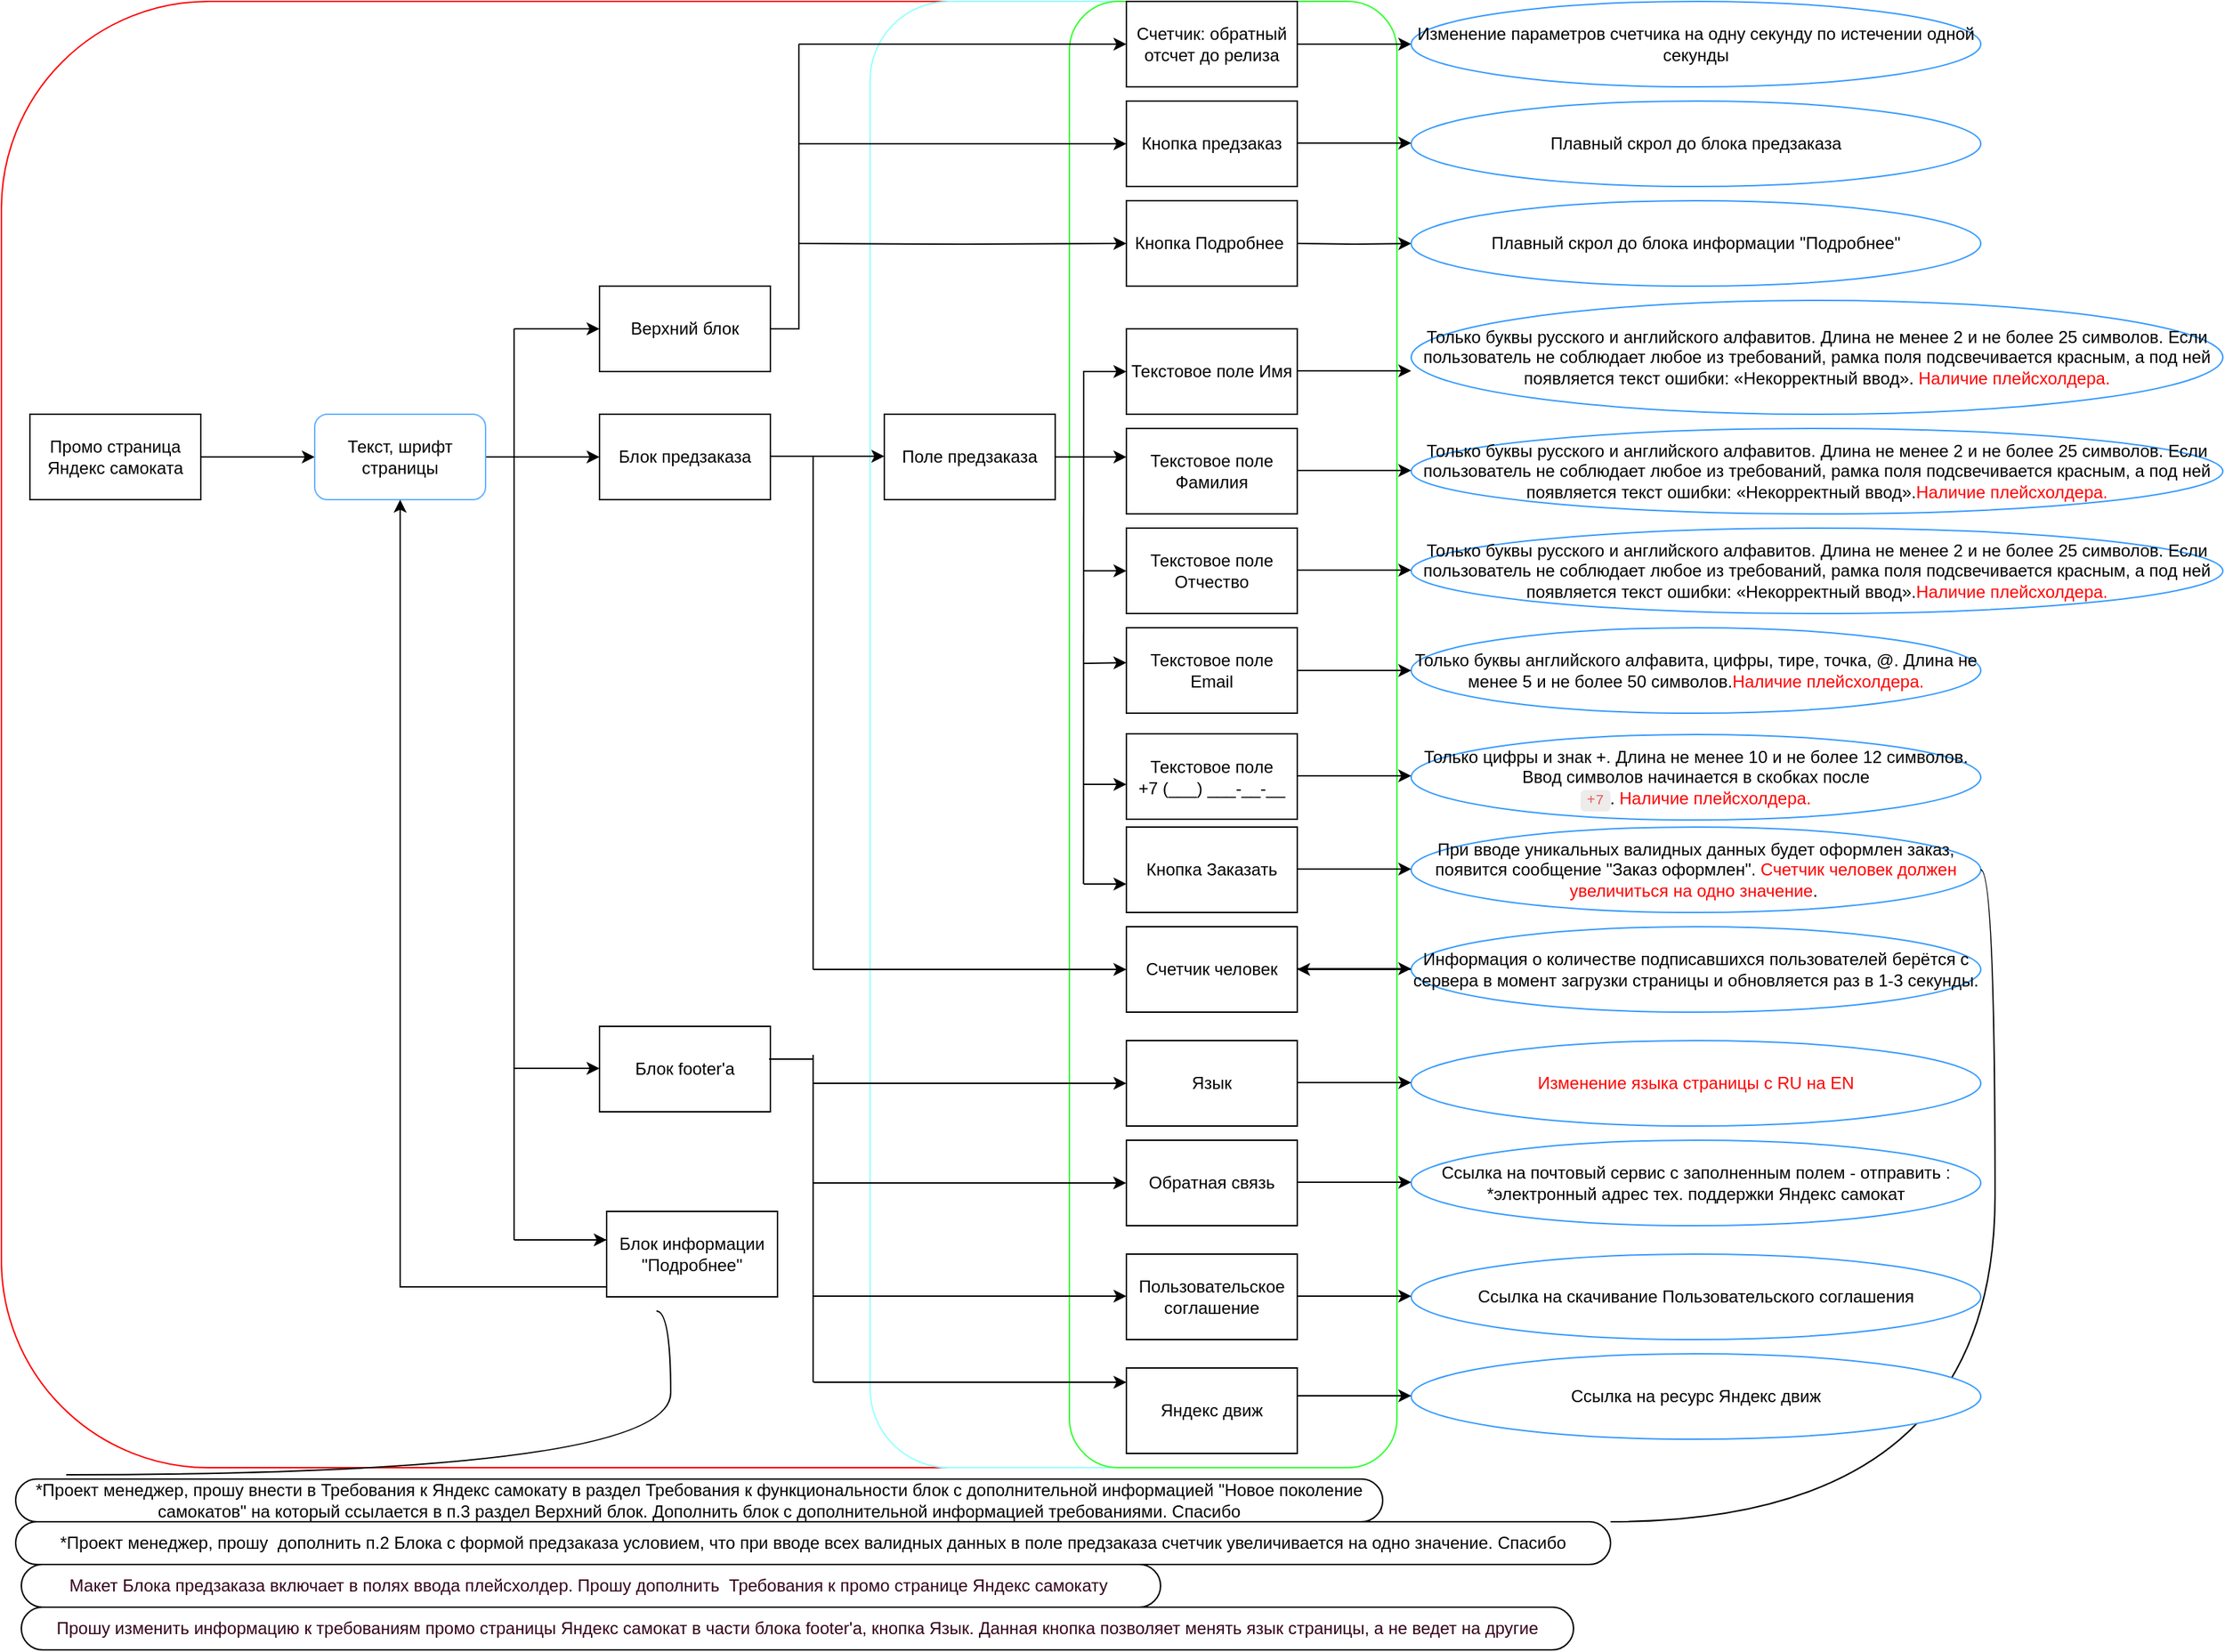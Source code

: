 <mxfile version="20.2.6" type="github">
  <diagram id="Qapn7uXp3IvCwmjQ7_Wd" name="Страница 1">
    <mxGraphModel dx="948" dy="510" grid="1" gridSize="10" guides="1" tooltips="1" connect="1" arrows="1" fold="1" page="1" pageScale="1" pageWidth="827" pageHeight="1169" math="0" shadow="0">
      <root>
        <mxCell id="0" />
        <mxCell id="1" parent="0" />
        <mxCell id="AT9QCA_H9HxwxS0uMx9N-52" value="" style="rounded=1;whiteSpace=wrap;html=1;strokeColor=#FF0000;" vertex="1" parent="1">
          <mxGeometry y="10" width="970" height="1030" as="geometry" />
        </mxCell>
        <mxCell id="AT9QCA_H9HxwxS0uMx9N-54" value="" style="rounded=1;whiteSpace=wrap;html=1;strokeColor=#99FFFF;" vertex="1" parent="1">
          <mxGeometry x="610" y="10" width="370" height="1030" as="geometry" />
        </mxCell>
        <mxCell id="AT9QCA_H9HxwxS0uMx9N-58" value="" style="rounded=1;whiteSpace=wrap;html=1;strokeColor=#33FF33;" vertex="1" parent="1">
          <mxGeometry x="750" y="10" width="230" height="1030" as="geometry" />
        </mxCell>
        <mxCell id="AT9QCA_H9HxwxS0uMx9N-3" value="" style="edgeStyle=orthogonalEdgeStyle;rounded=0;orthogonalLoop=1;jettySize=auto;html=1;" edge="1" parent="1" source="AT9QCA_H9HxwxS0uMx9N-1" target="AT9QCA_H9HxwxS0uMx9N-2">
          <mxGeometry relative="1" as="geometry" />
        </mxCell>
        <mxCell id="AT9QCA_H9HxwxS0uMx9N-1" value="Промо страница Яндекс самоката" style="rounded=0;whiteSpace=wrap;html=1;" vertex="1" parent="1">
          <mxGeometry x="20" y="300" width="120" height="60" as="geometry" />
        </mxCell>
        <mxCell id="AT9QCA_H9HxwxS0uMx9N-5" value="" style="edgeStyle=orthogonalEdgeStyle;rounded=0;orthogonalLoop=1;jettySize=auto;html=1;" edge="1" parent="1" source="AT9QCA_H9HxwxS0uMx9N-2" target="AT9QCA_H9HxwxS0uMx9N-4">
          <mxGeometry relative="1" as="geometry" />
        </mxCell>
        <mxCell id="AT9QCA_H9HxwxS0uMx9N-2" value="Текст, шрифт страницы" style="whiteSpace=wrap;html=1;rounded=1;strokeColor=#66B2FF;" vertex="1" parent="1">
          <mxGeometry x="220" y="300" width="120" height="60" as="geometry" />
        </mxCell>
        <mxCell id="AT9QCA_H9HxwxS0uMx9N-4" value="Блок предзаказа" style="whiteSpace=wrap;html=1;rounded=0;" vertex="1" parent="1">
          <mxGeometry x="420" y="300" width="120" height="60" as="geometry" />
        </mxCell>
        <mxCell id="AT9QCA_H9HxwxS0uMx9N-10" value="" style="endArrow=none;html=1;rounded=0;" edge="1" parent="1">
          <mxGeometry width="50" height="50" relative="1" as="geometry">
            <mxPoint x="360" y="330" as="sourcePoint" />
            <mxPoint x="360" y="240" as="targetPoint" />
          </mxGeometry>
        </mxCell>
        <mxCell id="AT9QCA_H9HxwxS0uMx9N-11" value="" style="endArrow=classic;html=1;rounded=0;" edge="1" parent="1" target="AT9QCA_H9HxwxS0uMx9N-12">
          <mxGeometry width="50" height="50" relative="1" as="geometry">
            <mxPoint x="360" y="240" as="sourcePoint" />
            <mxPoint x="420" y="240" as="targetPoint" />
          </mxGeometry>
        </mxCell>
        <mxCell id="AT9QCA_H9HxwxS0uMx9N-17" value="" style="edgeStyle=orthogonalEdgeStyle;rounded=0;orthogonalLoop=1;jettySize=auto;html=1;" edge="1" parent="1" source="AT9QCA_H9HxwxS0uMx9N-12" target="AT9QCA_H9HxwxS0uMx9N-16">
          <mxGeometry relative="1" as="geometry">
            <Array as="points">
              <mxPoint x="560" y="240" />
              <mxPoint x="560" y="110" />
            </Array>
          </mxGeometry>
        </mxCell>
        <mxCell id="AT9QCA_H9HxwxS0uMx9N-12" value="Верхний блок" style="rounded=0;whiteSpace=wrap;html=1;" vertex="1" parent="1">
          <mxGeometry x="420" y="210" width="120" height="60" as="geometry" />
        </mxCell>
        <mxCell id="AT9QCA_H9HxwxS0uMx9N-13" value="" style="endArrow=none;html=1;rounded=0;" edge="1" parent="1">
          <mxGeometry width="50" height="50" relative="1" as="geometry">
            <mxPoint x="360" y="880" as="sourcePoint" />
            <mxPoint x="360" y="320" as="targetPoint" />
          </mxGeometry>
        </mxCell>
        <mxCell id="AT9QCA_H9HxwxS0uMx9N-14" value="Блок footer&#39;a" style="rounded=0;whiteSpace=wrap;html=1;" vertex="1" parent="1">
          <mxGeometry x="420" y="730" width="120" height="60" as="geometry" />
        </mxCell>
        <mxCell id="AT9QCA_H9HxwxS0uMx9N-15" value="" style="endArrow=classic;html=1;rounded=0;" edge="1" parent="1">
          <mxGeometry width="50" height="50" relative="1" as="geometry">
            <mxPoint x="360" y="759.5" as="sourcePoint" />
            <mxPoint x="420" y="759.5" as="targetPoint" />
          </mxGeometry>
        </mxCell>
        <mxCell id="AT9QCA_H9HxwxS0uMx9N-16" value="Кнопка предзаказ" style="whiteSpace=wrap;html=1;rounded=0;" vertex="1" parent="1">
          <mxGeometry x="790" y="80" width="120" height="60" as="geometry" />
        </mxCell>
        <mxCell id="AT9QCA_H9HxwxS0uMx9N-84" value="" style="edgeStyle=orthogonalEdgeStyle;rounded=0;orthogonalLoop=1;jettySize=auto;html=1;" edge="1" parent="1" source="AT9QCA_H9HxwxS0uMx9N-19" target="AT9QCA_H9HxwxS0uMx9N-83">
          <mxGeometry relative="1" as="geometry" />
        </mxCell>
        <mxCell id="AT9QCA_H9HxwxS0uMx9N-19" value="Счетчик: обратный отсчет до релиза" style="whiteSpace=wrap;html=1;rounded=0;" vertex="1" parent="1">
          <mxGeometry x="790" y="10" width="120" height="60" as="geometry" />
        </mxCell>
        <mxCell id="AT9QCA_H9HxwxS0uMx9N-20" value="" style="endArrow=none;html=1;rounded=0;" edge="1" parent="1">
          <mxGeometry width="50" height="50" relative="1" as="geometry">
            <mxPoint x="560" y="110" as="sourcePoint" />
            <mxPoint x="560" y="40" as="targetPoint" />
          </mxGeometry>
        </mxCell>
        <mxCell id="AT9QCA_H9HxwxS0uMx9N-21" value="" style="edgeStyle=orthogonalEdgeStyle;rounded=0;orthogonalLoop=1;jettySize=auto;html=1;" edge="1" parent="1" target="AT9QCA_H9HxwxS0uMx9N-22">
          <mxGeometry relative="1" as="geometry">
            <mxPoint x="560" y="180" as="sourcePoint" />
          </mxGeometry>
        </mxCell>
        <mxCell id="AT9QCA_H9HxwxS0uMx9N-22" value="Кнопка Подробнее&amp;nbsp;" style="whiteSpace=wrap;html=1;rounded=0;" vertex="1" parent="1">
          <mxGeometry x="790" y="150" width="120" height="60" as="geometry" />
        </mxCell>
        <mxCell id="AT9QCA_H9HxwxS0uMx9N-45" style="edgeStyle=orthogonalEdgeStyle;rounded=0;orthogonalLoop=1;jettySize=auto;html=1;entryX=0.5;entryY=1;entryDx=0;entryDy=0;exitX=0.008;exitY=0.883;exitDx=0;exitDy=0;exitPerimeter=0;" edge="1" parent="1" source="AT9QCA_H9HxwxS0uMx9N-23" target="AT9QCA_H9HxwxS0uMx9N-2">
          <mxGeometry relative="1" as="geometry" />
        </mxCell>
        <mxCell id="AT9QCA_H9HxwxS0uMx9N-23" value="Блок информации &quot;Подробнее&quot;" style="rounded=0;whiteSpace=wrap;html=1;" vertex="1" parent="1">
          <mxGeometry x="425" y="860" width="120" height="60" as="geometry" />
        </mxCell>
        <mxCell id="AT9QCA_H9HxwxS0uMx9N-24" value="" style="endArrow=classic;html=1;rounded=0;" edge="1" parent="1">
          <mxGeometry width="50" height="50" relative="1" as="geometry">
            <mxPoint x="425" y="880" as="sourcePoint" />
            <mxPoint x="425" y="880" as="targetPoint" />
            <Array as="points">
              <mxPoint x="360" y="880" />
            </Array>
          </mxGeometry>
        </mxCell>
        <mxCell id="AT9QCA_H9HxwxS0uMx9N-27" value="" style="endArrow=none;html=1;rounded=0;" edge="1" parent="1">
          <mxGeometry width="50" height="50" relative="1" as="geometry">
            <mxPoint x="560" y="110" as="sourcePoint" />
            <mxPoint x="560" y="40" as="targetPoint" />
          </mxGeometry>
        </mxCell>
        <mxCell id="AT9QCA_H9HxwxS0uMx9N-29" value="" style="edgeStyle=orthogonalEdgeStyle;rounded=0;orthogonalLoop=1;jettySize=auto;html=1;" edge="1" parent="1">
          <mxGeometry relative="1" as="geometry">
            <mxPoint x="540" y="329.5" as="sourcePoint" />
            <mxPoint x="620" y="329.5" as="targetPoint" />
            <Array as="points">
              <mxPoint x="540" y="329.5" />
            </Array>
          </mxGeometry>
        </mxCell>
        <mxCell id="AT9QCA_H9HxwxS0uMx9N-32" value="Счетчик человек" style="rounded=0;whiteSpace=wrap;html=1;" vertex="1" parent="1">
          <mxGeometry x="790" y="660" width="120" height="60" as="geometry" />
        </mxCell>
        <mxCell id="AT9QCA_H9HxwxS0uMx9N-37" value="" style="edgeStyle=orthogonalEdgeStyle;rounded=0;orthogonalLoop=1;jettySize=auto;html=1;" edge="1" parent="1" source="AT9QCA_H9HxwxS0uMx9N-33" target="AT9QCA_H9HxwxS0uMx9N-34">
          <mxGeometry relative="1" as="geometry">
            <Array as="points">
              <mxPoint x="760" y="330" />
              <mxPoint x="760" y="270" />
            </Array>
          </mxGeometry>
        </mxCell>
        <mxCell id="AT9QCA_H9HxwxS0uMx9N-33" value="Поле предзаказа" style="rounded=0;whiteSpace=wrap;html=1;" vertex="1" parent="1">
          <mxGeometry x="620" y="300" width="120" height="60" as="geometry" />
        </mxCell>
        <mxCell id="AT9QCA_H9HxwxS0uMx9N-34" value="Текстовое поле Имя" style="whiteSpace=wrap;html=1;rounded=0;" vertex="1" parent="1">
          <mxGeometry x="790" y="240" width="120" height="60" as="geometry" />
        </mxCell>
        <mxCell id="AT9QCA_H9HxwxS0uMx9N-41" value="Текстовое поле Фамилия" style="whiteSpace=wrap;html=1;rounded=0;" vertex="1" parent="1">
          <mxGeometry x="790" y="310" width="120" height="60" as="geometry" />
        </mxCell>
        <mxCell id="AT9QCA_H9HxwxS0uMx9N-42" value="Текстовое поле &lt;br&gt;+7 (___) ___-__-__" style="whiteSpace=wrap;html=1;rounded=0;" vertex="1" parent="1">
          <mxGeometry x="790" y="524.5" width="120" height="60" as="geometry" />
        </mxCell>
        <mxCell id="AT9QCA_H9HxwxS0uMx9N-43" value="Текстовое поле Отчество" style="whiteSpace=wrap;html=1;rounded=0;" vertex="1" parent="1">
          <mxGeometry x="790" y="380" width="120" height="60" as="geometry" />
        </mxCell>
        <mxCell id="AT9QCA_H9HxwxS0uMx9N-44" value="Текстовое поле Email" style="whiteSpace=wrap;html=1;rounded=0;" vertex="1" parent="1">
          <mxGeometry x="790" y="450" width="120" height="60" as="geometry" />
        </mxCell>
        <mxCell id="AT9QCA_H9HxwxS0uMx9N-46" value="" style="endArrow=classic;html=1;rounded=0;" edge="1" parent="1">
          <mxGeometry width="50" height="50" relative="1" as="geometry">
            <mxPoint x="760" y="330" as="sourcePoint" />
            <mxPoint x="790" y="330" as="targetPoint" />
          </mxGeometry>
        </mxCell>
        <mxCell id="AT9QCA_H9HxwxS0uMx9N-47" value="" style="endArrow=none;html=1;rounded=0;exitX=0.043;exitY=0.602;exitDx=0;exitDy=0;exitPerimeter=0;" edge="1" parent="1" source="AT9QCA_H9HxwxS0uMx9N-58">
          <mxGeometry width="50" height="50" relative="1" as="geometry">
            <mxPoint x="760" y="560" as="sourcePoint" />
            <mxPoint x="760" y="330" as="targetPoint" />
          </mxGeometry>
        </mxCell>
        <mxCell id="AT9QCA_H9HxwxS0uMx9N-48" value="" style="endArrow=classic;html=1;rounded=0;" edge="1" parent="1">
          <mxGeometry width="50" height="50" relative="1" as="geometry">
            <mxPoint x="760" y="410" as="sourcePoint" />
            <mxPoint x="790" y="410" as="targetPoint" />
          </mxGeometry>
        </mxCell>
        <mxCell id="AT9QCA_H9HxwxS0uMx9N-49" value="" style="endArrow=classic;html=1;rounded=0;" edge="1" parent="1">
          <mxGeometry width="50" height="50" relative="1" as="geometry">
            <mxPoint x="760" y="475" as="sourcePoint" />
            <mxPoint x="790" y="474.5" as="targetPoint" />
          </mxGeometry>
        </mxCell>
        <mxCell id="AT9QCA_H9HxwxS0uMx9N-51" value="" style="endArrow=classic;html=1;rounded=0;" edge="1" parent="1">
          <mxGeometry width="50" height="50" relative="1" as="geometry">
            <mxPoint x="760" y="560" as="sourcePoint" />
            <mxPoint x="790" y="560" as="targetPoint" />
          </mxGeometry>
        </mxCell>
        <mxCell id="AT9QCA_H9HxwxS0uMx9N-61" value="" style="endArrow=classic;html=1;rounded=0;" edge="1" parent="1" target="AT9QCA_H9HxwxS0uMx9N-19">
          <mxGeometry width="50" height="50" relative="1" as="geometry">
            <mxPoint x="560" y="40" as="sourcePoint" />
            <mxPoint x="610" y="-10" as="targetPoint" />
          </mxGeometry>
        </mxCell>
        <mxCell id="AT9QCA_H9HxwxS0uMx9N-62" value="" style="endArrow=classic;html=1;rounded=0;entryX=0;entryY=0.5;entryDx=0;entryDy=0;" edge="1" parent="1" target="AT9QCA_H9HxwxS0uMx9N-32">
          <mxGeometry width="50" height="50" relative="1" as="geometry">
            <mxPoint x="570" y="690" as="sourcePoint" />
            <mxPoint x="790" y="620" as="targetPoint" />
          </mxGeometry>
        </mxCell>
        <mxCell id="AT9QCA_H9HxwxS0uMx9N-64" value="Яндекс движ" style="rounded=0;whiteSpace=wrap;html=1;" vertex="1" parent="1">
          <mxGeometry x="790" y="970" width="120" height="60" as="geometry" />
        </mxCell>
        <mxCell id="AT9QCA_H9HxwxS0uMx9N-65" value="Пользовательское соглашение" style="rounded=0;whiteSpace=wrap;html=1;" vertex="1" parent="1">
          <mxGeometry x="790" y="890" width="120" height="60" as="geometry" />
        </mxCell>
        <mxCell id="AT9QCA_H9HxwxS0uMx9N-66" value="Обратная связь" style="rounded=0;whiteSpace=wrap;html=1;" vertex="1" parent="1">
          <mxGeometry x="790" y="810" width="120" height="60" as="geometry" />
        </mxCell>
        <mxCell id="AT9QCA_H9HxwxS0uMx9N-67" value="Язык" style="rounded=0;whiteSpace=wrap;html=1;" vertex="1" parent="1">
          <mxGeometry x="790" y="740" width="120" height="60" as="geometry" />
        </mxCell>
        <mxCell id="AT9QCA_H9HxwxS0uMx9N-69" value="" style="endArrow=none;html=1;rounded=0;" edge="1" parent="1">
          <mxGeometry width="50" height="50" relative="1" as="geometry">
            <mxPoint x="570" y="690" as="sourcePoint" />
            <mxPoint x="570" y="330" as="targetPoint" />
          </mxGeometry>
        </mxCell>
        <mxCell id="AT9QCA_H9HxwxS0uMx9N-72" value="" style="endArrow=classic;html=1;rounded=0;exitX=0.588;exitY=0.7;exitDx=0;exitDy=0;exitPerimeter=0;" edge="1" parent="1">
          <mxGeometry width="50" height="50" relative="1" as="geometry">
            <mxPoint x="570.18" y="840" as="sourcePoint" />
            <mxPoint x="789.82" y="840" as="targetPoint" />
          </mxGeometry>
        </mxCell>
        <mxCell id="AT9QCA_H9HxwxS0uMx9N-73" value="" style="endArrow=classic;html=1;rounded=0;exitX=0.588;exitY=0.7;exitDx=0;exitDy=0;exitPerimeter=0;" edge="1" parent="1">
          <mxGeometry width="50" height="50" relative="1" as="geometry">
            <mxPoint x="570.36" y="919.5" as="sourcePoint" />
            <mxPoint x="790" y="919.5" as="targetPoint" />
          </mxGeometry>
        </mxCell>
        <mxCell id="AT9QCA_H9HxwxS0uMx9N-74" value="" style="endArrow=classic;html=1;rounded=0;exitX=0.588;exitY=0.7;exitDx=0;exitDy=0;exitPerimeter=0;" edge="1" parent="1">
          <mxGeometry width="50" height="50" relative="1" as="geometry">
            <mxPoint x="570.36" y="980" as="sourcePoint" />
            <mxPoint x="790" y="980" as="targetPoint" />
          </mxGeometry>
        </mxCell>
        <mxCell id="AT9QCA_H9HxwxS0uMx9N-76" value="" style="endArrow=none;html=1;rounded=0;" edge="1" parent="1">
          <mxGeometry width="50" height="50" relative="1" as="geometry">
            <mxPoint x="570" y="980" as="sourcePoint" />
            <mxPoint x="570" y="750" as="targetPoint" />
          </mxGeometry>
        </mxCell>
        <mxCell id="AT9QCA_H9HxwxS0uMx9N-77" value="" style="endArrow=none;html=1;rounded=0;exitX=0.992;exitY=0.383;exitDx=0;exitDy=0;exitPerimeter=0;" edge="1" parent="1" source="AT9QCA_H9HxwxS0uMx9N-14">
          <mxGeometry width="50" height="50" relative="1" as="geometry">
            <mxPoint x="520" y="800" as="sourcePoint" />
            <mxPoint x="570" y="753" as="targetPoint" />
          </mxGeometry>
        </mxCell>
        <mxCell id="AT9QCA_H9HxwxS0uMx9N-80" value="*Проект менеджер, прошу внести в Требования к Яндекс самокату в раздел Требования к функциональности блок с дополнительной информацией &quot;Новое поколение самокатов&quot; на который ссылается в п.3 раздел Верхний блок. Дополнить блок с дополнительной информацией требованиями. Спасибо" style="whiteSpace=wrap;html=1;rounded=1;arcSize=50;align=center;verticalAlign=middle;strokeWidth=1;autosize=1;spacing=4;treeFolding=1;treeMoving=1;newEdgeStyle={&quot;edgeStyle&quot;:&quot;entityRelationEdgeStyle&quot;,&quot;startArrow&quot;:&quot;none&quot;,&quot;endArrow&quot;:&quot;none&quot;,&quot;segment&quot;:10,&quot;curved&quot;:1};" vertex="1" parent="1">
          <mxGeometry x="10" y="1048" width="960" height="30" as="geometry" />
        </mxCell>
        <mxCell id="AT9QCA_H9HxwxS0uMx9N-81" value="" style="edgeStyle=entityRelationEdgeStyle;startArrow=none;endArrow=none;segment=10;curved=1;rounded=0;entryX=0.037;entryY=-0.1;entryDx=0;entryDy=0;entryPerimeter=0;" edge="1" target="AT9QCA_H9HxwxS0uMx9N-80" parent="1">
          <mxGeometry relative="1" as="geometry">
            <mxPoint x="460" y="930" as="sourcePoint" />
          </mxGeometry>
        </mxCell>
        <mxCell id="AT9QCA_H9HxwxS0uMx9N-83" value="Изменение параметров счетчика на одну секунду по истечении одной секунды" style="ellipse;whiteSpace=wrap;html=1;rounded=0;strokeColor=#3399FF;" vertex="1" parent="1">
          <mxGeometry x="990" y="10" width="400" height="60" as="geometry" />
        </mxCell>
        <mxCell id="AT9QCA_H9HxwxS0uMx9N-86" value="Плавный скрол до блока предзаказа" style="ellipse;whiteSpace=wrap;html=1;rounded=0;strokeColor=#3399FF;" vertex="1" parent="1">
          <mxGeometry x="990" y="80" width="400" height="60" as="geometry" />
        </mxCell>
        <mxCell id="AT9QCA_H9HxwxS0uMx9N-87" value="" style="edgeStyle=orthogonalEdgeStyle;rounded=0;orthogonalLoop=1;jettySize=auto;html=1;" edge="1" parent="1" target="AT9QCA_H9HxwxS0uMx9N-88">
          <mxGeometry relative="1" as="geometry">
            <mxPoint x="910" y="180" as="sourcePoint" />
          </mxGeometry>
        </mxCell>
        <mxCell id="AT9QCA_H9HxwxS0uMx9N-88" value="Плавный скрол до блока информации &quot;Подробнее&quot;" style="ellipse;whiteSpace=wrap;html=1;rounded=0;strokeColor=#3399FF;" vertex="1" parent="1">
          <mxGeometry x="990" y="150" width="400" height="60" as="geometry" />
        </mxCell>
        <mxCell id="AT9QCA_H9HxwxS0uMx9N-89" value="Только буквы русского и английского алфавитов. Длина не менее 2 и не более 25 символов. Если пользователь не соблюдает любое из требований, рамка поля подсвечивается красным, а под ней появляется текст ошибки: «Некорректный ввод». &lt;font color=&quot;#ff0000&quot;&gt;Наличие&amp;nbsp;плейсхолдера.&lt;/font&gt;" style="ellipse;whiteSpace=wrap;html=1;rounded=0;strokeColor=#3399FF;" vertex="1" parent="1">
          <mxGeometry x="990" y="220" width="570" height="80" as="geometry" />
        </mxCell>
        <mxCell id="AT9QCA_H9HxwxS0uMx9N-90" value="Только буквы русского и английского алфавитов. Длина не менее 2 и не более 25 символов. Если пользователь не соблюдает любое из требований, рамка поля подсвечивается красным, а под ней появляется текст ошибки: «Некорректный ввод».&lt;span style=&quot;color: rgb(255, 0, 0);&quot;&gt;Наличие&amp;nbsp;плейсхолдера.&lt;/span&gt;" style="ellipse;whiteSpace=wrap;html=1;rounded=0;strokeColor=#3399FF;" vertex="1" parent="1">
          <mxGeometry x="990" y="310" width="570" height="60" as="geometry" />
        </mxCell>
        <mxCell id="AT9QCA_H9HxwxS0uMx9N-91" value="Только буквы русского и английского алфавитов. Длина не менее 2 и не более 25 символов. Если пользователь не соблюдает любое из требований, рамка поля подсвечивается красным, а под ней появляется текст ошибки: «Некорректный ввод».&lt;span style=&quot;color: rgb(255, 0, 0);&quot;&gt;Наличие&amp;nbsp;плейсхолдера.&lt;/span&gt;" style="ellipse;whiteSpace=wrap;html=1;rounded=0;strokeColor=#3399FF;" vertex="1" parent="1">
          <mxGeometry x="990" y="380" width="570" height="60" as="geometry" />
        </mxCell>
        <mxCell id="AT9QCA_H9HxwxS0uMx9N-92" value="Только буквы английского алфавита, цифры, тире, точка, @. Длина не менее 5 и не более 50 символов.&lt;span style=&quot;color: rgb(255, 0, 0);&quot;&gt;Наличие&amp;nbsp;плейсхолдера.&lt;/span&gt;" style="ellipse;whiteSpace=wrap;html=1;rounded=0;strokeColor=#3399FF;" vertex="1" parent="1">
          <mxGeometry x="990" y="450" width="400" height="60" as="geometry" />
        </mxCell>
        <mxCell id="AT9QCA_H9HxwxS0uMx9N-93" value="Только цифры и знак +. Длина не менее 10 и не более 12 символов. Ввод символов начинается в скобках после &lt;span data-reactroot=&quot;&quot; class=&quot;notion-enable-hover&quot; spellcheck=&quot;false&quot; data-token-index=&quot;1&quot; style=&quot;font-family:&amp;quot;SFMono-Regular&amp;quot;, Menlo, Consolas, &amp;quot;PT Mono&amp;quot;, &amp;quot;Liberation Mono&amp;quot;, Courier, monospace;line-height:normal;background:rgba(135,131,120,0.15);color:#EB5757;border-radius:3px;font-size:85%;padding:0.2em 0.4em&quot;&gt;+7&lt;/span&gt;.&amp;nbsp;&lt;span style=&quot;color: rgb(255, 0, 0);&quot;&gt;Наличие&amp;nbsp;плейсхолдера.&lt;/span&gt;" style="ellipse;whiteSpace=wrap;html=1;rounded=0;strokeColor=#3399FF;" vertex="1" parent="1">
          <mxGeometry x="990" y="525" width="400" height="60" as="geometry" />
        </mxCell>
        <mxCell id="AT9QCA_H9HxwxS0uMx9N-94" value="" style="edgeStyle=orthogonalEdgeStyle;rounded=0;orthogonalLoop=1;jettySize=auto;html=1;" edge="1" parent="1">
          <mxGeometry relative="1" as="geometry">
            <mxPoint x="910" y="269.5" as="sourcePoint" />
            <mxPoint x="990" y="269.5" as="targetPoint" />
          </mxGeometry>
        </mxCell>
        <mxCell id="AT9QCA_H9HxwxS0uMx9N-95" value="" style="endArrow=classic;html=1;rounded=0;entryX=0;entryY=0.5;entryDx=0;entryDy=0;" edge="1" parent="1" target="AT9QCA_H9HxwxS0uMx9N-67">
          <mxGeometry width="50" height="50" relative="1" as="geometry">
            <mxPoint x="570" y="770" as="sourcePoint" />
            <mxPoint x="790" y="770" as="targetPoint" />
          </mxGeometry>
        </mxCell>
        <mxCell id="AT9QCA_H9HxwxS0uMx9N-96" value="Кнопка Заказать" style="whiteSpace=wrap;html=1;rounded=0;" vertex="1" parent="1">
          <mxGeometry x="790" y="590" width="120" height="60" as="geometry" />
        </mxCell>
        <mxCell id="AT9QCA_H9HxwxS0uMx9N-99" value="" style="endArrow=classic;html=1;rounded=0;" edge="1" parent="1">
          <mxGeometry width="50" height="50" relative="1" as="geometry">
            <mxPoint x="760" y="630" as="sourcePoint" />
            <mxPoint x="790" y="630" as="targetPoint" />
          </mxGeometry>
        </mxCell>
        <mxCell id="AT9QCA_H9HxwxS0uMx9N-100" value="" style="edgeStyle=orthogonalEdgeStyle;rounded=0;orthogonalLoop=1;jettySize=auto;html=1;" edge="1" parent="1">
          <mxGeometry relative="1" as="geometry">
            <mxPoint x="910" y="339.5" as="sourcePoint" />
            <mxPoint x="990" y="339.5" as="targetPoint" />
          </mxGeometry>
        </mxCell>
        <mxCell id="AT9QCA_H9HxwxS0uMx9N-101" value="" style="edgeStyle=orthogonalEdgeStyle;rounded=0;orthogonalLoop=1;jettySize=auto;html=1;" edge="1" parent="1">
          <mxGeometry relative="1" as="geometry">
            <mxPoint x="910" y="409.5" as="sourcePoint" />
            <mxPoint x="990" y="409.5" as="targetPoint" />
          </mxGeometry>
        </mxCell>
        <mxCell id="AT9QCA_H9HxwxS0uMx9N-102" value="" style="edgeStyle=orthogonalEdgeStyle;rounded=0;orthogonalLoop=1;jettySize=auto;html=1;" edge="1" parent="1">
          <mxGeometry relative="1" as="geometry">
            <mxPoint x="910" y="480" as="sourcePoint" />
            <mxPoint x="990" y="480" as="targetPoint" />
          </mxGeometry>
        </mxCell>
        <mxCell id="AT9QCA_H9HxwxS0uMx9N-103" value="При вводе уникальных валидных данных будет оформлен заказ, появится сообщение &quot;Заказ оформлен&quot;. &lt;font color=&quot;#ff0000&quot;&gt;Счетчик человек должен увеличиться на одно значение&lt;/font&gt;.&amp;nbsp;" style="ellipse;whiteSpace=wrap;html=1;rounded=0;strokeColor=#3399FF;" vertex="1" parent="1">
          <mxGeometry x="990" y="590" width="400" height="60" as="geometry" />
        </mxCell>
        <mxCell id="AT9QCA_H9HxwxS0uMx9N-104" value="" style="edgeStyle=orthogonalEdgeStyle;rounded=0;orthogonalLoop=1;jettySize=auto;html=1;" edge="1" parent="1">
          <mxGeometry relative="1" as="geometry">
            <mxPoint x="910" y="619.5" as="sourcePoint" />
            <mxPoint x="990" y="619.5" as="targetPoint" />
          </mxGeometry>
        </mxCell>
        <mxCell id="AT9QCA_H9HxwxS0uMx9N-105" value="" style="edgeStyle=orthogonalEdgeStyle;rounded=0;orthogonalLoop=1;jettySize=auto;html=1;" edge="1" parent="1">
          <mxGeometry relative="1" as="geometry">
            <mxPoint x="910" y="554" as="sourcePoint" />
            <mxPoint x="990" y="554" as="targetPoint" />
          </mxGeometry>
        </mxCell>
        <mxCell id="AT9QCA_H9HxwxS0uMx9N-106" value="" style="edgeStyle=orthogonalEdgeStyle;rounded=0;orthogonalLoop=1;jettySize=auto;html=1;" edge="1" parent="1">
          <mxGeometry relative="1" as="geometry">
            <mxPoint x="910" y="109.5" as="sourcePoint" />
            <mxPoint x="990" y="109.5" as="targetPoint" />
          </mxGeometry>
        </mxCell>
        <mxCell id="AT9QCA_H9HxwxS0uMx9N-122" value="" style="edgeStyle=orthogonalEdgeStyle;rounded=0;orthogonalLoop=1;jettySize=auto;html=1;fontColor=#33001A;" edge="1" parent="1" source="AT9QCA_H9HxwxS0uMx9N-110">
          <mxGeometry relative="1" as="geometry">
            <mxPoint x="910" y="690" as="targetPoint" />
          </mxGeometry>
        </mxCell>
        <mxCell id="AT9QCA_H9HxwxS0uMx9N-110" value="Информация о количестве подписавшихся пользователей берётся с сервера в момент загрузки страницы и обновляется раз в 1-3 секунды." style="ellipse;whiteSpace=wrap;html=1;rounded=0;strokeColor=#3399FF;" vertex="1" parent="1">
          <mxGeometry x="990" y="660" width="400" height="60" as="geometry" />
        </mxCell>
        <mxCell id="AT9QCA_H9HxwxS0uMx9N-111" value="" style="edgeStyle=orthogonalEdgeStyle;rounded=0;orthogonalLoop=1;jettySize=auto;html=1;" edge="1" parent="1">
          <mxGeometry relative="1" as="geometry">
            <mxPoint x="910" y="689.5" as="sourcePoint" />
            <mxPoint x="990" y="689.5" as="targetPoint" />
          </mxGeometry>
        </mxCell>
        <mxCell id="AT9QCA_H9HxwxS0uMx9N-112" value="&lt;font color=&quot;#000000&quot;&gt;*Проект менеджер, прошу&amp;nbsp; дополнить п.2 Блока с формой предзаказа условием, что при вводе всех валидных данных в поле предзаказа счетчик увеличивается на одно значение. Спасибо&lt;/font&gt;" style="whiteSpace=wrap;html=1;rounded=1;arcSize=50;align=center;verticalAlign=middle;strokeWidth=1;autosize=1;spacing=4;treeFolding=1;treeMoving=1;newEdgeStyle={&quot;edgeStyle&quot;:&quot;entityRelationEdgeStyle&quot;,&quot;startArrow&quot;:&quot;none&quot;,&quot;endArrow&quot;:&quot;none&quot;,&quot;segment&quot;:10,&quot;curved&quot;:1};fontColor=#FF0000;" vertex="1" parent="1">
          <mxGeometry x="10" y="1078" width="1120" height="30" as="geometry" />
        </mxCell>
        <mxCell id="AT9QCA_H9HxwxS0uMx9N-113" value="" style="edgeStyle=entityRelationEdgeStyle;startArrow=none;endArrow=none;segment=10;curved=1;rounded=0;fontColor=#FF0000;entryX=1;entryY=0;entryDx=0;entryDy=0;" edge="1" target="AT9QCA_H9HxwxS0uMx9N-112" parent="1" source="AT9QCA_H9HxwxS0uMx9N-103">
          <mxGeometry relative="1" as="geometry">
            <mxPoint x="1050" y="1060" as="sourcePoint" />
            <mxPoint x="1110" y="1080" as="targetPoint" />
          </mxGeometry>
        </mxCell>
        <mxCell id="AT9QCA_H9HxwxS0uMx9N-119" value="&lt;font color=&quot;#33001a&quot;&gt;Макет Блока предзаказа включает в полях ввода плейсхолдер. Прошу дополнить&amp;nbsp; Требования к промо странице Яндекс самокату&amp;nbsp;&lt;/font&gt;" style="whiteSpace=wrap;html=1;rounded=1;arcSize=50;align=center;verticalAlign=middle;strokeWidth=1;autosize=1;spacing=4;treeFolding=1;treeMoving=1;newEdgeStyle={&quot;edgeStyle&quot;:&quot;entityRelationEdgeStyle&quot;,&quot;startArrow&quot;:&quot;none&quot;,&quot;endArrow&quot;:&quot;none&quot;,&quot;segment&quot;:10,&quot;curved&quot;:1};fontColor=#FF0000;" vertex="1" parent="1">
          <mxGeometry x="14" y="1108" width="800" height="30" as="geometry" />
        </mxCell>
        <mxCell id="AT9QCA_H9HxwxS0uMx9N-123" value="&lt;font color=&quot;#ff0000&quot;&gt;Изменение языка страницы с RU на EN&lt;/font&gt;" style="ellipse;whiteSpace=wrap;html=1;rounded=0;strokeColor=#3399FF;" vertex="1" parent="1">
          <mxGeometry x="990" y="740" width="400" height="60" as="geometry" />
        </mxCell>
        <mxCell id="AT9QCA_H9HxwxS0uMx9N-124" value="" style="edgeStyle=orthogonalEdgeStyle;rounded=0;orthogonalLoop=1;jettySize=auto;html=1;" edge="1" parent="1">
          <mxGeometry relative="1" as="geometry">
            <mxPoint x="910" y="769.5" as="sourcePoint" />
            <mxPoint x="990" y="769.5" as="targetPoint" />
          </mxGeometry>
        </mxCell>
        <mxCell id="AT9QCA_H9HxwxS0uMx9N-125" value="Ссылка на почтовый сервис с заполненным полем - отправить : *электронный адрес тех. поддержки Яндекс самокат" style="ellipse;whiteSpace=wrap;html=1;rounded=0;strokeColor=#3399FF;" vertex="1" parent="1">
          <mxGeometry x="990" y="810" width="400" height="60" as="geometry" />
        </mxCell>
        <mxCell id="AT9QCA_H9HxwxS0uMx9N-126" value="" style="edgeStyle=orthogonalEdgeStyle;rounded=0;orthogonalLoop=1;jettySize=auto;html=1;" edge="1" parent="1">
          <mxGeometry relative="1" as="geometry">
            <mxPoint x="910" y="839.5" as="sourcePoint" />
            <mxPoint x="990" y="839.5" as="targetPoint" />
          </mxGeometry>
        </mxCell>
        <mxCell id="AT9QCA_H9HxwxS0uMx9N-127" value="Ссылка на скачивание Пользовательского соглашения" style="ellipse;whiteSpace=wrap;html=1;rounded=0;strokeColor=#3399FF;" vertex="1" parent="1">
          <mxGeometry x="990" y="890" width="400" height="60" as="geometry" />
        </mxCell>
        <mxCell id="AT9QCA_H9HxwxS0uMx9N-128" value="" style="edgeStyle=orthogonalEdgeStyle;rounded=0;orthogonalLoop=1;jettySize=auto;html=1;" edge="1" parent="1">
          <mxGeometry relative="1" as="geometry">
            <mxPoint x="910" y="919.5" as="sourcePoint" />
            <mxPoint x="990" y="919.5" as="targetPoint" />
          </mxGeometry>
        </mxCell>
        <mxCell id="AT9QCA_H9HxwxS0uMx9N-129" value="Ссылка на ресурс Яндекс движ" style="ellipse;whiteSpace=wrap;html=1;rounded=0;strokeColor=#3399FF;" vertex="1" parent="1">
          <mxGeometry x="990" y="960" width="400" height="60" as="geometry" />
        </mxCell>
        <mxCell id="AT9QCA_H9HxwxS0uMx9N-130" value="" style="edgeStyle=orthogonalEdgeStyle;rounded=0;orthogonalLoop=1;jettySize=auto;html=1;" edge="1" parent="1">
          <mxGeometry relative="1" as="geometry">
            <mxPoint x="910" y="989.5" as="sourcePoint" />
            <mxPoint x="990" y="989.5" as="targetPoint" />
          </mxGeometry>
        </mxCell>
        <mxCell id="AT9QCA_H9HxwxS0uMx9N-131" value="&lt;font color=&quot;#33001a&quot;&gt;Прошу изменить информацию к требованиям промо страницы Яндекс самокат в части блока footer&#39;a, кнопка Язык. Данная кнопка позволяет менять язык страницы, а не ведет на другие&lt;/font&gt;" style="whiteSpace=wrap;html=1;rounded=1;arcSize=50;align=center;verticalAlign=middle;strokeWidth=1;autosize=1;spacing=4;treeFolding=1;treeMoving=1;newEdgeStyle={&quot;edgeStyle&quot;:&quot;entityRelationEdgeStyle&quot;,&quot;startArrow&quot;:&quot;none&quot;,&quot;endArrow&quot;:&quot;none&quot;,&quot;segment&quot;:10,&quot;curved&quot;:1};fontColor=#FF0000;" vertex="1" parent="1">
          <mxGeometry x="14" y="1138" width="1090" height="30" as="geometry" />
        </mxCell>
      </root>
    </mxGraphModel>
  </diagram>
</mxfile>
